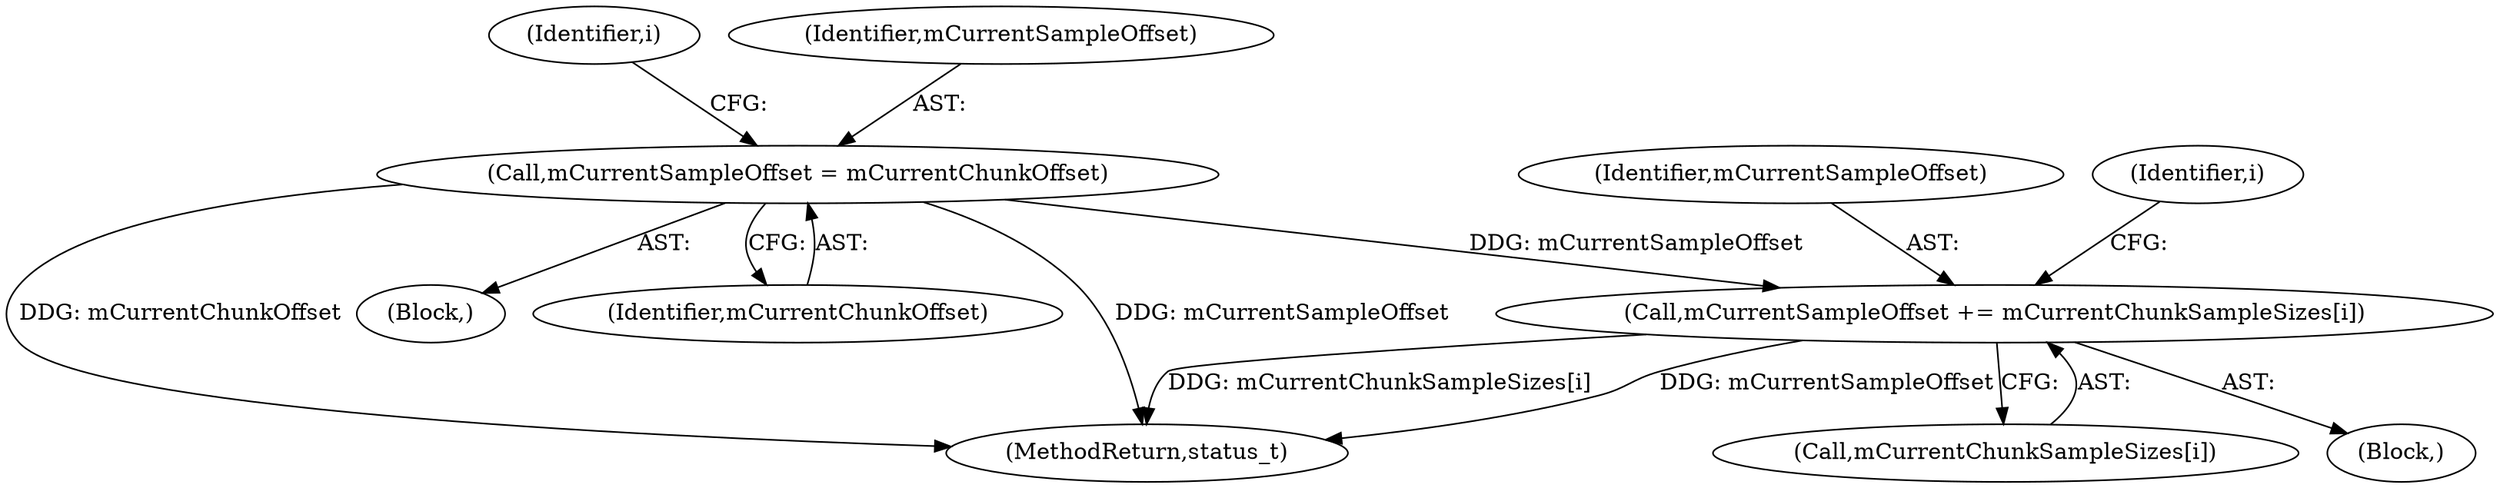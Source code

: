 digraph "0_Android_89c03b3b9ff74a507a8b8334c50b08b334483556@array" {
"1000291" [label="(Call,mCurrentSampleOffset += mCurrentChunkSampleSizes[i])"];
"1000277" [label="(Call,mCurrentSampleOffset = mCurrentChunkOffset)"];
"1000290" [label="(Block,)"];
"1000277" [label="(Call,mCurrentSampleOffset = mCurrentChunkOffset)"];
"1000283" [label="(Identifier,i)"];
"1000346" [label="(MethodReturn,status_t)"];
"1000293" [label="(Call,mCurrentChunkSampleSizes[i])"];
"1000102" [label="(Block,)"];
"1000279" [label="(Identifier,mCurrentChunkOffset)"];
"1000278" [label="(Identifier,mCurrentSampleOffset)"];
"1000291" [label="(Call,mCurrentSampleOffset += mCurrentChunkSampleSizes[i])"];
"1000292" [label="(Identifier,mCurrentSampleOffset)"];
"1000289" [label="(Identifier,i)"];
"1000291" -> "1000290"  [label="AST: "];
"1000291" -> "1000293"  [label="CFG: "];
"1000292" -> "1000291"  [label="AST: "];
"1000293" -> "1000291"  [label="AST: "];
"1000289" -> "1000291"  [label="CFG: "];
"1000291" -> "1000346"  [label="DDG: mCurrentSampleOffset"];
"1000291" -> "1000346"  [label="DDG: mCurrentChunkSampleSizes[i]"];
"1000277" -> "1000291"  [label="DDG: mCurrentSampleOffset"];
"1000277" -> "1000102"  [label="AST: "];
"1000277" -> "1000279"  [label="CFG: "];
"1000278" -> "1000277"  [label="AST: "];
"1000279" -> "1000277"  [label="AST: "];
"1000283" -> "1000277"  [label="CFG: "];
"1000277" -> "1000346"  [label="DDG: mCurrentSampleOffset"];
"1000277" -> "1000346"  [label="DDG: mCurrentChunkOffset"];
}
